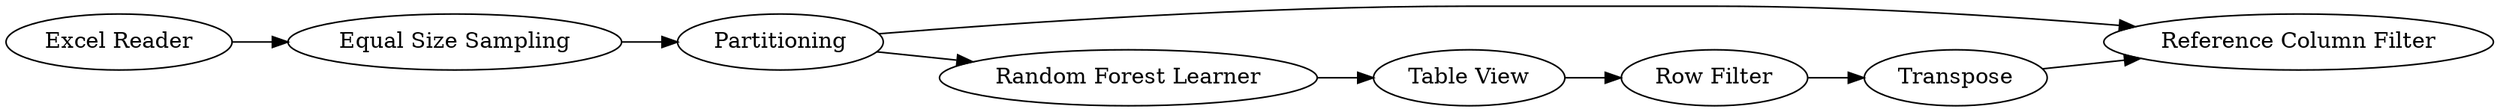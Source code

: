 digraph {
	"8635723423116043261_1963" [label="Reference Column Filter"]
	"8635723423116043261_15" [label="Equal Size Sampling"]
	"8635723423116043261_1964" [label=Transpose]
	"8635723423116043261_1960" [label="Random Forest Learner"]
	"8635723423116043261_1961" [label="Table View"]
	"8635723423116043261_1962" [label="Row Filter"]
	"8635723423116043261_1959" [label=Partitioning]
	"8635723423116043261_14" [label="Excel Reader"]
	"8635723423116043261_1959" -> "8635723423116043261_1963"
	"8635723423116043261_1960" -> "8635723423116043261_1961"
	"8635723423116043261_1964" -> "8635723423116043261_1963"
	"8635723423116043261_14" -> "8635723423116043261_15"
	"8635723423116043261_1959" -> "8635723423116043261_1960"
	"8635723423116043261_1961" -> "8635723423116043261_1962"
	"8635723423116043261_15" -> "8635723423116043261_1959"
	"8635723423116043261_1962" -> "8635723423116043261_1964"
	rankdir=LR
}
